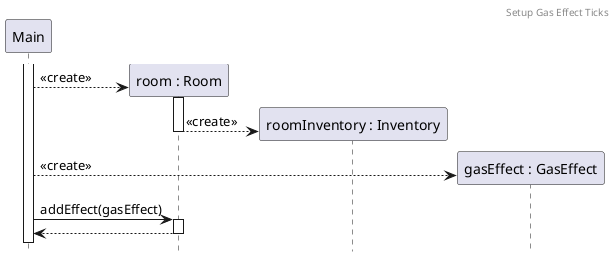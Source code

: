 @startuml SetupGasEffectTicks
header Setup Gas Effect Ticks
hide footbox

participant main as "Main"
activate main

create room as "room : Room"
main --> room ++: <<create>>
create inventory as "roomInventory : Inventory"
room --> inventory --: <<create>>

create effect as "gasEffect : GasEffect"
main --> effect : <<create>>

main -> room ++ : addEffect(gasEffect) 
return 

@endpuml